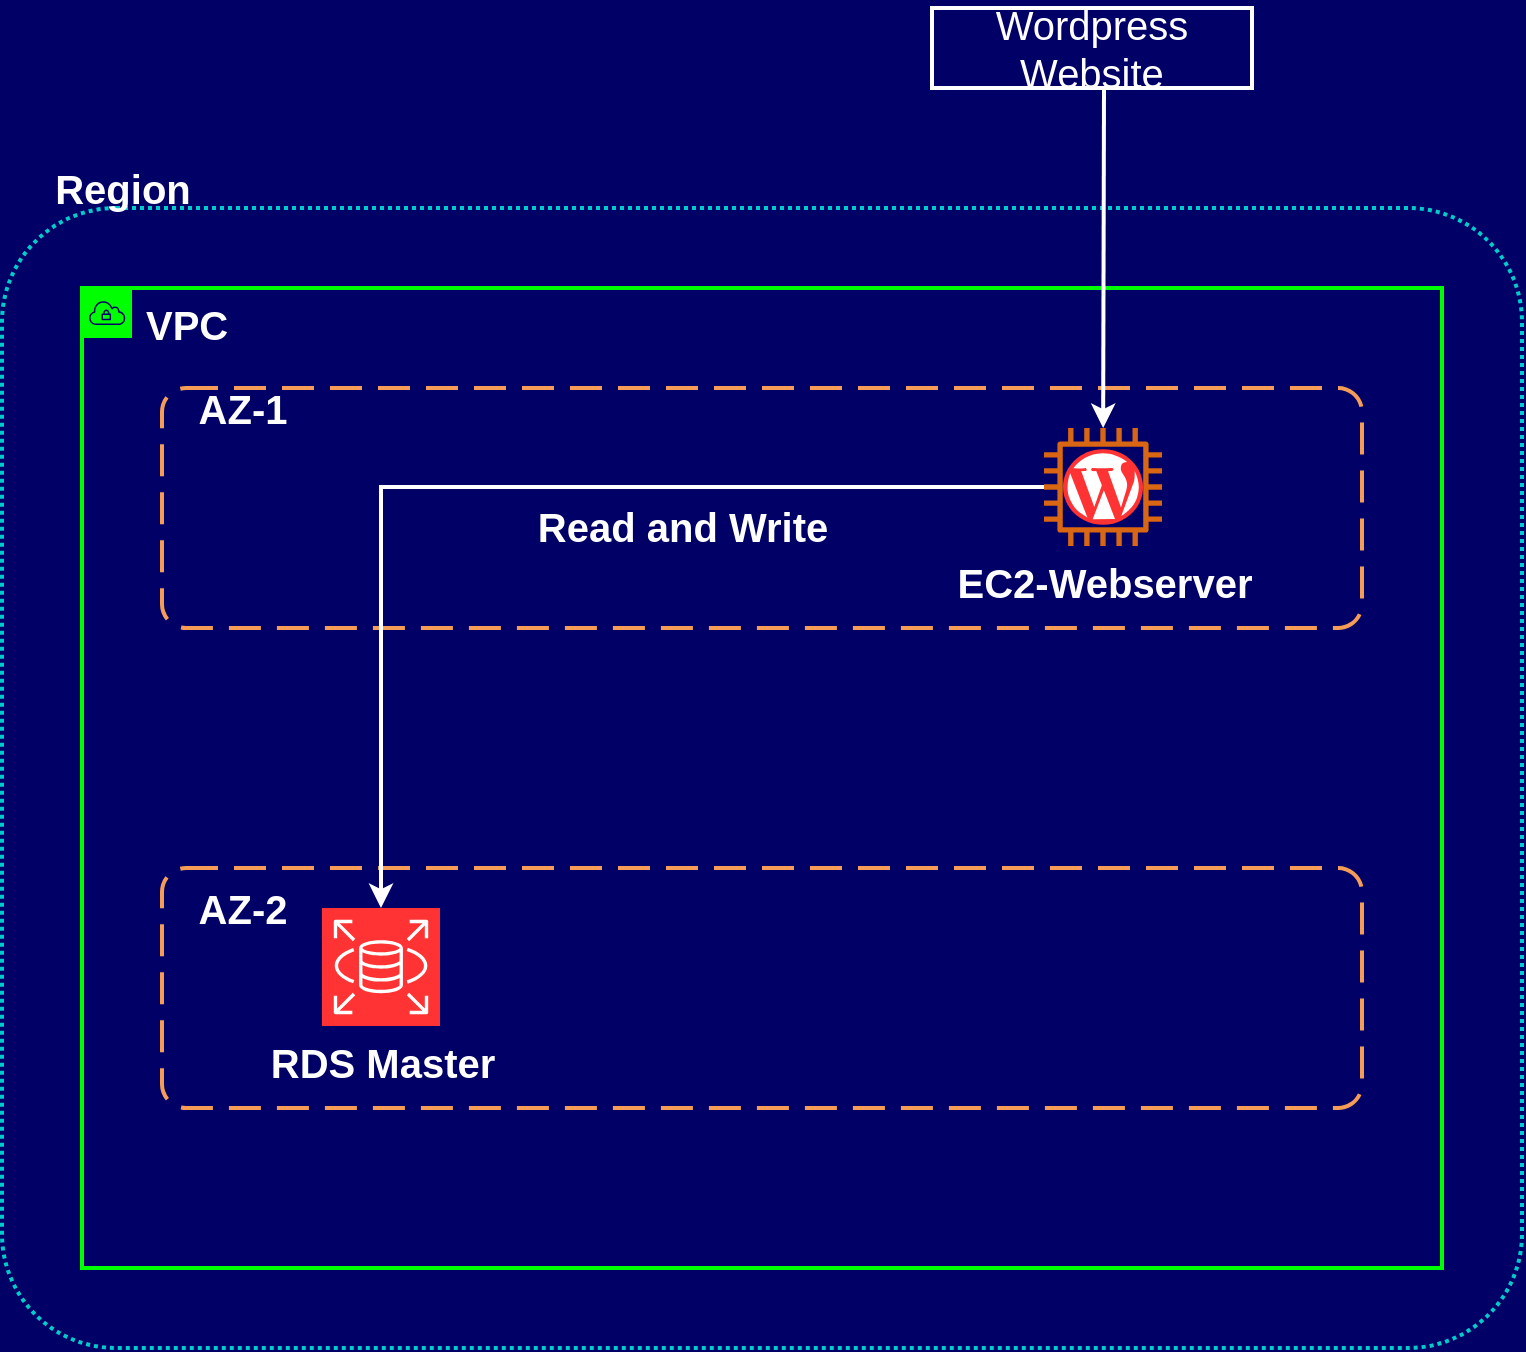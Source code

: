 <mxfile version="13.6.2" type="device"><diagram id="PomOgA7HQAYc4-zSDR07" name="Page-1"><mxGraphModel dx="838" dy="480" grid="1" gridSize="10" guides="1" tooltips="1" connect="1" arrows="1" fold="1" page="1" pageScale="1" pageWidth="1169" pageHeight="827" background="#000066" math="0" shadow="0"><root><mxCell id="0"/><mxCell id="1" parent="0"/><mxCell id="rvrKuqWvnbnwemvnuwr7-2" value="" style="rounded=1;arcSize=10;dashed=1;fillColor=none;gradientColor=none;dashPattern=1 1;strokeWidth=2;strokeColor=#00CCCC;" vertex="1" parent="1"><mxGeometry x="40" y="150" width="760" height="570" as="geometry"/></mxCell><mxCell id="rvrKuqWvnbnwemvnuwr7-1" value="&lt;font style=&quot;font-size: 20px&quot; color=&quot;#ffffff&quot;&gt;&lt;b&gt;VPC&lt;/b&gt;&lt;/font&gt;" style="points=[[0,0],[0.25,0],[0.5,0],[0.75,0],[1,0],[1,0.25],[1,0.5],[1,0.75],[1,1],[0.75,1],[0.5,1],[0.25,1],[0,1],[0,0.75],[0,0.5],[0,0.25]];outlineConnect=0;gradientColor=none;html=1;whiteSpace=wrap;fontSize=12;fontStyle=0;shape=mxgraph.aws4.group;grIcon=mxgraph.aws4.group_vpc;fillColor=none;verticalAlign=top;align=left;spacingLeft=30;fontColor=#AAB7B8;dashed=0;strokeColor=#00FF00;strokeWidth=2;" vertex="1" parent="1"><mxGeometry x="80" y="190" width="680" height="490" as="geometry"/></mxCell><mxCell id="rvrKuqWvnbnwemvnuwr7-5" value="" style="rounded=1;arcSize=10;dashed=1;strokeColor=#F59D56;fillColor=none;gradientColor=none;dashPattern=8 4;strokeWidth=2;" vertex="1" parent="1"><mxGeometry x="120" y="240" width="600" height="120" as="geometry"/></mxCell><mxCell id="rvrKuqWvnbnwemvnuwr7-6" value="&lt;font color=&quot;#ffffff&quot;&gt;&lt;span style=&quot;font-size: 20px&quot;&gt;&lt;b&gt;Region&lt;/b&gt;&lt;/span&gt;&lt;/font&gt;" style="text;html=1;resizable=0;autosize=1;align=center;verticalAlign=middle;points=[];fillColor=none;strokeColor=none;rounded=0;" vertex="1" parent="1"><mxGeometry x="60" y="130" width="80" height="20" as="geometry"/></mxCell><mxCell id="rvrKuqWvnbnwemvnuwr7-7" value="&lt;font color=&quot;#ffffff&quot;&gt;&lt;span style=&quot;font-size: 20px&quot;&gt;&lt;b&gt;AZ-1&lt;/b&gt;&lt;/span&gt;&lt;/font&gt;" style="text;html=1;resizable=0;autosize=1;align=center;verticalAlign=middle;points=[];fillColor=none;strokeColor=none;rounded=0;" vertex="1" parent="1"><mxGeometry x="130" y="240" width="60" height="20" as="geometry"/></mxCell><mxCell id="rvrKuqWvnbnwemvnuwr7-10" value="" style="rounded=1;arcSize=10;dashed=1;strokeColor=#F59D56;fillColor=none;gradientColor=none;dashPattern=8 4;strokeWidth=2;" vertex="1" parent="1"><mxGeometry x="120" y="480" width="600" height="120" as="geometry"/></mxCell><mxCell id="rvrKuqWvnbnwemvnuwr7-11" value="&lt;font color=&quot;#ffffff&quot;&gt;&lt;span style=&quot;font-size: 20px&quot;&gt;&lt;b&gt;AZ-2&lt;/b&gt;&lt;/span&gt;&lt;/font&gt;" style="text;html=1;resizable=0;autosize=1;align=center;verticalAlign=middle;points=[];fillColor=none;strokeColor=none;rounded=0;" vertex="1" parent="1"><mxGeometry x="130" y="490" width="60" height="20" as="geometry"/></mxCell><mxCell id="rvrKuqWvnbnwemvnuwr7-12" value="&lt;b&gt;&lt;font style=&quot;font-size: 20px&quot; color=&quot;#ffffff&quot;&gt;RDS Master&lt;/font&gt;&lt;/b&gt;" style="outlineConnect=0;fontColor=#232F3E;gradientDirection=north;strokeColor=#ffffff;dashed=0;verticalLabelPosition=bottom;verticalAlign=top;align=center;html=1;fontSize=12;fontStyle=0;aspect=fixed;shape=mxgraph.aws4.resourceIcon;resIcon=mxgraph.aws4.rds;fillColor=#FF3333;" vertex="1" parent="1"><mxGeometry x="200" y="500" width="59" height="59" as="geometry"/></mxCell><mxCell id="rvrKuqWvnbnwemvnuwr7-15" style="edgeStyle=orthogonalEdgeStyle;rounded=0;orthogonalLoop=1;jettySize=auto;html=1;strokeColor=#FFFFFF;strokeWidth=2;" edge="1" parent="1" source="rvrKuqWvnbnwemvnuwr7-14" target="rvrKuqWvnbnwemvnuwr7-12"><mxGeometry relative="1" as="geometry"/></mxCell><mxCell id="rvrKuqWvnbnwemvnuwr7-14" value="&lt;b&gt;&lt;font style=&quot;font-size: 20px&quot; color=&quot;#ffffff&quot;&gt;EC2-Webserver&lt;/font&gt;&lt;/b&gt;" style="outlineConnect=0;fontColor=#232F3E;gradientColor=none;fillColor=#D86613;verticalLabelPosition=bottom;verticalAlign=top;align=center;html=1;fontSize=12;fontStyle=0;aspect=fixed;pointerEvents=1;shape=mxgraph.aws4.instance2;strokeWidth=1;strokeColor=#FF8000;" vertex="1" parent="1"><mxGeometry x="561" y="260" width="59" height="59" as="geometry"/></mxCell><mxCell id="rvrKuqWvnbnwemvnuwr7-18" value="&lt;font color=&quot;#ffffff&quot;&gt;&lt;span style=&quot;font-size: 20px&quot;&gt;&lt;b&gt;Read and Write&lt;/b&gt;&lt;/span&gt;&lt;/font&gt;" style="text;html=1;resizable=0;autosize=1;align=center;verticalAlign=middle;points=[];fillColor=none;strokeColor=none;rounded=0;" vertex="1" parent="1"><mxGeometry x="300" y="299" width="160" height="20" as="geometry"/></mxCell><mxCell id="rvrKuqWvnbnwemvnuwr7-19" value="" style="dashed=0;outlineConnect=0;html=1;align=center;labelPosition=center;verticalLabelPosition=bottom;verticalAlign=top;shape=mxgraph.weblogos.wordpress_2;strokeColor=none;fillColor=#FF3333;" vertex="1" parent="1"><mxGeometry x="570.5" y="270.6" width="40" height="37.8" as="geometry"/></mxCell><mxCell id="rvrKuqWvnbnwemvnuwr7-20" value="" style="endArrow=classic;html=1;strokeColor=#FFFFFF;strokeWidth=2;" edge="1" parent="1" target="rvrKuqWvnbnwemvnuwr7-14"><mxGeometry width="50" height="50" relative="1" as="geometry"><mxPoint x="591" y="90" as="sourcePoint"/><mxPoint x="600" y="50" as="targetPoint"/></mxGeometry></mxCell><mxCell id="rvrKuqWvnbnwemvnuwr7-21" value="&lt;font color=&quot;#ffffff&quot;&gt;&lt;span style=&quot;font-size: 20px&quot;&gt;Wordpress Website&lt;/span&gt;&lt;/font&gt;" style="rounded=0;whiteSpace=wrap;html=1;strokeWidth=2;fillColor=none;strokeColor=#FFFFFF;" vertex="1" parent="1"><mxGeometry x="505" y="50" width="160" height="40" as="geometry"/></mxCell></root></mxGraphModel></diagram></mxfile>